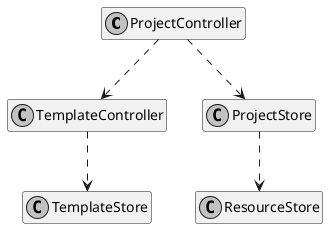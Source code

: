 @startuml

skinparam monochrome true

class ProjectController {

}

class TemplateController {

}

class ProjectStore {

}

class TemplateStore {

}

class ResourceStore {

}

hide members

ProjectController ..> ProjectStore
TemplateController ..> TemplateStore
ProjectController ..> TemplateController
ProjectStore ..> ResourceStore

@enduml